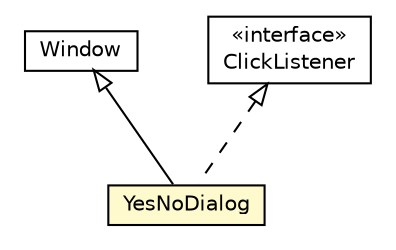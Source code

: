 #!/usr/local/bin/dot
#
# Class diagram 
# Generated by UMLGraph version R5_6-24-gf6e263 (http://www.umlgraph.org/)
#

digraph G {
	edge [fontname="Helvetica",fontsize=10,labelfontname="Helvetica",labelfontsize=10];
	node [fontname="Helvetica",fontsize=10,shape=plaintext];
	nodesep=0.25;
	ranksep=0.5;
	// org.universAAL.tools.ucc.configuration.view.YesNoDialog
	c113311 [label=<<table title="org.universAAL.tools.ucc.configuration.view.YesNoDialog" border="0" cellborder="1" cellspacing="0" cellpadding="2" port="p" bgcolor="lemonChiffon" href="./YesNoDialog.html">
		<tr><td><table border="0" cellspacing="0" cellpadding="1">
<tr><td align="center" balign="center"> YesNoDialog </td></tr>
		</table></td></tr>
		</table>>, URL="./YesNoDialog.html", fontname="Helvetica", fontcolor="black", fontsize=10.0];
	//org.universAAL.tools.ucc.configuration.view.YesNoDialog extends com.vaadin.ui.Window
	c113396:p -> c113311:p [dir=back,arrowtail=empty];
	//org.universAAL.tools.ucc.configuration.view.YesNoDialog implements com.vaadin.ui.Button.ClickListener
	c113397:p -> c113311:p [dir=back,arrowtail=empty,style=dashed];
	// com.vaadin.ui.Window
	c113396 [label=<<table title="com.vaadin.ui.Window" border="0" cellborder="1" cellspacing="0" cellpadding="2" port="p" href="http://java.sun.com/j2se/1.4.2/docs/api/com/vaadin/ui/Window.html">
		<tr><td><table border="0" cellspacing="0" cellpadding="1">
<tr><td align="center" balign="center"> Window </td></tr>
		</table></td></tr>
		</table>>, URL="http://java.sun.com/j2se/1.4.2/docs/api/com/vaadin/ui/Window.html", fontname="Helvetica", fontcolor="black", fontsize=10.0];
	// com.vaadin.ui.Button.ClickListener
	c113397 [label=<<table title="com.vaadin.ui.Button.ClickListener" border="0" cellborder="1" cellspacing="0" cellpadding="2" port="p" href="http://java.sun.com/j2se/1.4.2/docs/api/com/vaadin/ui/Button/ClickListener.html">
		<tr><td><table border="0" cellspacing="0" cellpadding="1">
<tr><td align="center" balign="center"> &#171;interface&#187; </td></tr>
<tr><td align="center" balign="center"> ClickListener </td></tr>
		</table></td></tr>
		</table>>, URL="http://java.sun.com/j2se/1.4.2/docs/api/com/vaadin/ui/Button/ClickListener.html", fontname="Helvetica", fontcolor="black", fontsize=10.0];
}

